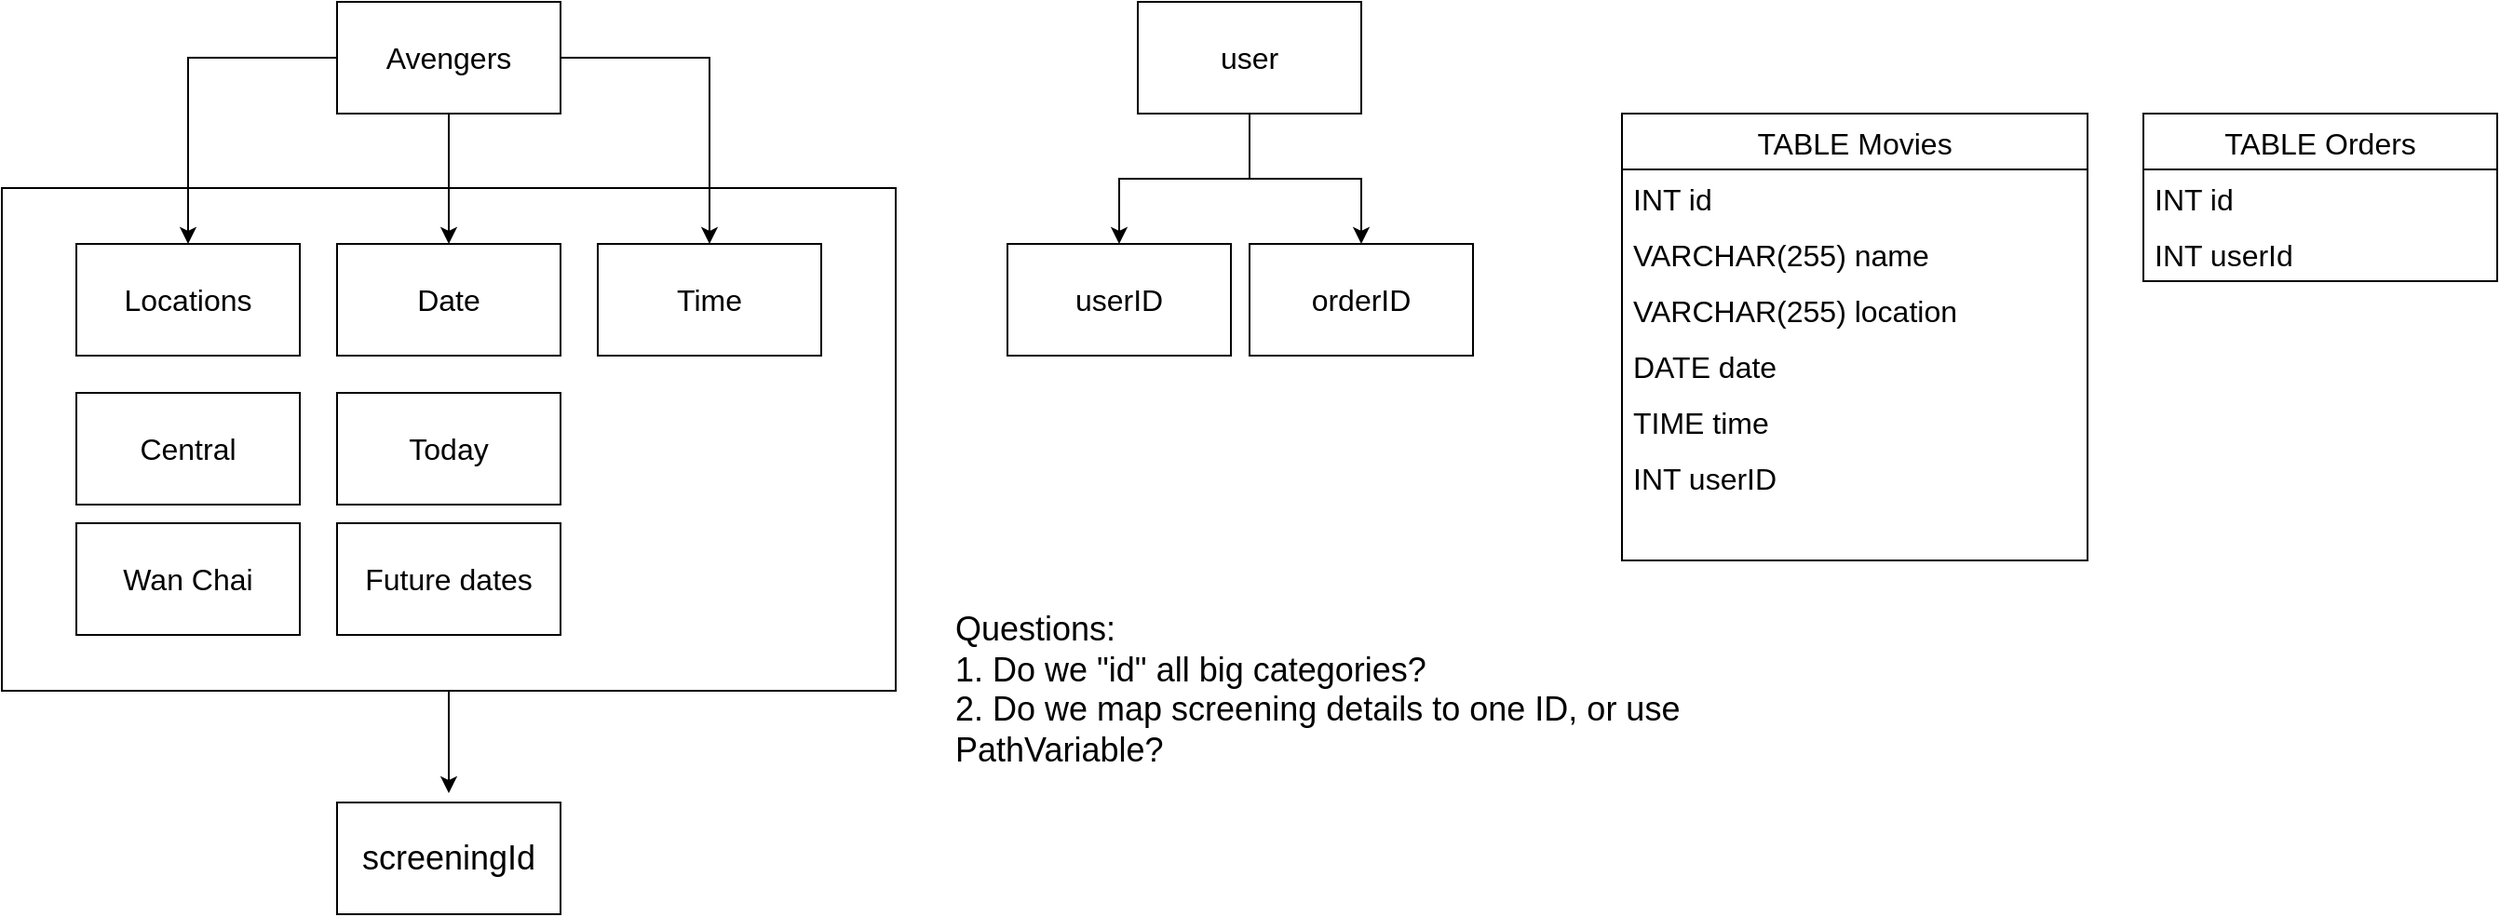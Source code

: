 <mxfile version="15.6.8" type="github" pages="2">
  <diagram id="inf0msOMzO1k1MvchSSj" name="Page-1">
    <mxGraphModel dx="1186" dy="738" grid="1" gridSize="10" guides="1" tooltips="1" connect="1" arrows="1" fold="1" page="1" pageScale="1" pageWidth="1654" pageHeight="1169" math="0" shadow="0">
      <root>
        <mxCell id="0" />
        <mxCell id="1" parent="0" />
        <mxCell id="XJIBHl0FXU8qW76EnuhN-33" style="edgeStyle=orthogonalEdgeStyle;rounded=0;orthogonalLoop=1;jettySize=auto;html=1;entryX=0.5;entryY=0;entryDx=0;entryDy=0;fontSize=18;" edge="1" parent="1" source="XJIBHl0FXU8qW76EnuhN-31">
          <mxGeometry relative="1" as="geometry">
            <mxPoint x="300" y="525" as="targetPoint" />
          </mxGeometry>
        </mxCell>
        <mxCell id="XJIBHl0FXU8qW76EnuhN-31" value="" style="rounded=0;whiteSpace=wrap;html=1;fontSize=18;align=left;verticalAlign=top;" vertex="1" parent="1">
          <mxGeometry x="60" y="200" width="480" height="270" as="geometry" />
        </mxCell>
        <mxCell id="XJIBHl0FXU8qW76EnuhN-2" value="TABLE Movies" style="swimlane;fontStyle=0;childLayout=stackLayout;horizontal=1;startSize=30;horizontalStack=0;resizeParent=1;resizeParentMax=0;resizeLast=0;collapsible=1;marginBottom=0;fontSize=16;" vertex="1" parent="1">
          <mxGeometry x="930" y="160" width="250" height="240" as="geometry" />
        </mxCell>
        <mxCell id="XJIBHl0FXU8qW76EnuhN-3" value="INT id" style="text;strokeColor=none;fillColor=none;align=left;verticalAlign=middle;spacingLeft=4;spacingRight=4;overflow=hidden;points=[[0,0.5],[1,0.5]];portConstraint=eastwest;rotatable=0;fontSize=16;" vertex="1" parent="XJIBHl0FXU8qW76EnuhN-2">
          <mxGeometry y="30" width="250" height="30" as="geometry" />
        </mxCell>
        <mxCell id="XJIBHl0FXU8qW76EnuhN-10" value="VARCHAR(255) name" style="text;strokeColor=none;fillColor=none;align=left;verticalAlign=middle;spacingLeft=4;spacingRight=4;overflow=hidden;points=[[0,0.5],[1,0.5]];portConstraint=eastwest;rotatable=0;fontSize=16;" vertex="1" parent="XJIBHl0FXU8qW76EnuhN-2">
          <mxGeometry y="60" width="250" height="30" as="geometry" />
        </mxCell>
        <mxCell id="XJIBHl0FXU8qW76EnuhN-11" value="VARCHAR(255) location" style="text;strokeColor=none;fillColor=none;align=left;verticalAlign=middle;spacingLeft=4;spacingRight=4;overflow=hidden;points=[[0,0.5],[1,0.5]];portConstraint=eastwest;rotatable=0;fontSize=16;" vertex="1" parent="XJIBHl0FXU8qW76EnuhN-2">
          <mxGeometry y="90" width="250" height="30" as="geometry" />
        </mxCell>
        <mxCell id="XJIBHl0FXU8qW76EnuhN-9" value="DATE date" style="text;strokeColor=none;fillColor=none;align=left;verticalAlign=middle;spacingLeft=4;spacingRight=4;overflow=hidden;points=[[0,0.5],[1,0.5]];portConstraint=eastwest;rotatable=0;fontSize=16;" vertex="1" parent="XJIBHl0FXU8qW76EnuhN-2">
          <mxGeometry y="120" width="250" height="30" as="geometry" />
        </mxCell>
        <mxCell id="XJIBHl0FXU8qW76EnuhN-8" value="TIME time" style="text;strokeColor=none;fillColor=none;align=left;verticalAlign=middle;spacingLeft=4;spacingRight=4;overflow=hidden;points=[[0,0.5],[1,0.5]];portConstraint=eastwest;rotatable=0;fontSize=16;" vertex="1" parent="XJIBHl0FXU8qW76EnuhN-2">
          <mxGeometry y="150" width="250" height="30" as="geometry" />
        </mxCell>
        <mxCell id="XJIBHl0FXU8qW76EnuhN-7" value="INT userID" style="text;strokeColor=none;fillColor=none;align=left;verticalAlign=middle;spacingLeft=4;spacingRight=4;overflow=hidden;points=[[0,0.5],[1,0.5]];portConstraint=eastwest;rotatable=0;fontSize=16;" vertex="1" parent="XJIBHl0FXU8qW76EnuhN-2">
          <mxGeometry y="180" width="250" height="30" as="geometry" />
        </mxCell>
        <mxCell id="XJIBHl0FXU8qW76EnuhN-6" style="text;strokeColor=none;fillColor=none;align=left;verticalAlign=middle;spacingLeft=4;spacingRight=4;overflow=hidden;points=[[0,0.5],[1,0.5]];portConstraint=eastwest;rotatable=0;fontSize=16;" vertex="1" parent="XJIBHl0FXU8qW76EnuhN-2">
          <mxGeometry y="210" width="250" height="30" as="geometry" />
        </mxCell>
        <mxCell id="XJIBHl0FXU8qW76EnuhN-20" style="edgeStyle=orthogonalEdgeStyle;rounded=0;orthogonalLoop=1;jettySize=auto;html=1;entryX=0.5;entryY=0;entryDx=0;entryDy=0;fontSize=16;" edge="1" parent="1" source="XJIBHl0FXU8qW76EnuhN-12" target="XJIBHl0FXU8qW76EnuhN-18">
          <mxGeometry relative="1" as="geometry" />
        </mxCell>
        <mxCell id="XJIBHl0FXU8qW76EnuhN-21" style="edgeStyle=orthogonalEdgeStyle;rounded=0;orthogonalLoop=1;jettySize=auto;html=1;entryX=0.5;entryY=0;entryDx=0;entryDy=0;fontSize=16;" edge="1" parent="1" source="XJIBHl0FXU8qW76EnuhN-12" target="XJIBHl0FXU8qW76EnuhN-19">
          <mxGeometry relative="1" as="geometry" />
        </mxCell>
        <mxCell id="XJIBHl0FXU8qW76EnuhN-22" style="edgeStyle=orthogonalEdgeStyle;rounded=0;orthogonalLoop=1;jettySize=auto;html=1;entryX=0.5;entryY=0;entryDx=0;entryDy=0;fontSize=16;" edge="1" parent="1" source="XJIBHl0FXU8qW76EnuhN-12" target="XJIBHl0FXU8qW76EnuhN-16">
          <mxGeometry relative="1" as="geometry" />
        </mxCell>
        <mxCell id="XJIBHl0FXU8qW76EnuhN-12" value="Avengers" style="rounded=0;whiteSpace=wrap;html=1;fontSize=16;" vertex="1" parent="1">
          <mxGeometry x="240" y="100" width="120" height="60" as="geometry" />
        </mxCell>
        <mxCell id="XJIBHl0FXU8qW76EnuhN-13" value="Central" style="rounded=0;whiteSpace=wrap;html=1;fontSize=16;" vertex="1" parent="1">
          <mxGeometry x="100" y="310" width="120" height="60" as="geometry" />
        </mxCell>
        <mxCell id="XJIBHl0FXU8qW76EnuhN-14" value="Wan Chai" style="rounded=0;whiteSpace=wrap;html=1;fontSize=16;" vertex="1" parent="1">
          <mxGeometry x="100" y="380" width="120" height="60" as="geometry" />
        </mxCell>
        <mxCell id="XJIBHl0FXU8qW76EnuhN-15" value="Today" style="rounded=0;whiteSpace=wrap;html=1;fontSize=16;" vertex="1" parent="1">
          <mxGeometry x="240" y="310" width="120" height="60" as="geometry" />
        </mxCell>
        <mxCell id="XJIBHl0FXU8qW76EnuhN-16" value="Time" style="rounded=0;whiteSpace=wrap;html=1;fontSize=16;" vertex="1" parent="1">
          <mxGeometry x="380" y="230" width="120" height="60" as="geometry" />
        </mxCell>
        <mxCell id="XJIBHl0FXU8qW76EnuhN-17" value="Future dates" style="rounded=0;whiteSpace=wrap;html=1;fontSize=16;" vertex="1" parent="1">
          <mxGeometry x="240" y="380" width="120" height="60" as="geometry" />
        </mxCell>
        <mxCell id="XJIBHl0FXU8qW76EnuhN-18" value="Locations" style="rounded=0;whiteSpace=wrap;html=1;fontSize=16;" vertex="1" parent="1">
          <mxGeometry x="100" y="230" width="120" height="60" as="geometry" />
        </mxCell>
        <mxCell id="XJIBHl0FXU8qW76EnuhN-19" value="Date" style="rounded=0;whiteSpace=wrap;html=1;fontSize=16;" vertex="1" parent="1">
          <mxGeometry x="240" y="230" width="120" height="60" as="geometry" />
        </mxCell>
        <mxCell id="XJIBHl0FXU8qW76EnuhN-25" style="edgeStyle=orthogonalEdgeStyle;rounded=0;orthogonalLoop=1;jettySize=auto;html=1;entryX=0.5;entryY=0;entryDx=0;entryDy=0;fontSize=16;" edge="1" parent="1" source="XJIBHl0FXU8qW76EnuhN-23" target="XJIBHl0FXU8qW76EnuhN-24">
          <mxGeometry relative="1" as="geometry" />
        </mxCell>
        <mxCell id="XJIBHl0FXU8qW76EnuhN-27" style="edgeStyle=orthogonalEdgeStyle;rounded=0;orthogonalLoop=1;jettySize=auto;html=1;entryX=0.5;entryY=0;entryDx=0;entryDy=0;fontSize=16;" edge="1" parent="1" source="XJIBHl0FXU8qW76EnuhN-23" target="XJIBHl0FXU8qW76EnuhN-26">
          <mxGeometry relative="1" as="geometry" />
        </mxCell>
        <mxCell id="XJIBHl0FXU8qW76EnuhN-23" value="user" style="rounded=0;whiteSpace=wrap;html=1;fontSize=16;" vertex="1" parent="1">
          <mxGeometry x="670" y="100" width="120" height="60" as="geometry" />
        </mxCell>
        <mxCell id="XJIBHl0FXU8qW76EnuhN-24" value="userID" style="rounded=0;whiteSpace=wrap;html=1;fontSize=16;" vertex="1" parent="1">
          <mxGeometry x="600" y="230" width="120" height="60" as="geometry" />
        </mxCell>
        <mxCell id="XJIBHl0FXU8qW76EnuhN-26" value="orderID" style="rounded=0;whiteSpace=wrap;html=1;fontSize=16;" vertex="1" parent="1">
          <mxGeometry x="730" y="230" width="120" height="60" as="geometry" />
        </mxCell>
        <mxCell id="XJIBHl0FXU8qW76EnuhN-30" value="Questions:&lt;br&gt;1. Do we &quot;id&quot; all big categories?&lt;br&gt;2. Do we map screening details to one ID, or use PathVariable?" style="text;html=1;strokeColor=none;fillColor=none;align=left;verticalAlign=top;whiteSpace=wrap;rounded=0;fontSize=18;" vertex="1" parent="1">
          <mxGeometry x="570" y="420" width="450" height="170" as="geometry" />
        </mxCell>
        <mxCell id="XJIBHl0FXU8qW76EnuhN-34" value="screeningId" style="rounded=0;whiteSpace=wrap;html=1;fontSize=18;align=center;verticalAlign=middle;" vertex="1" parent="1">
          <mxGeometry x="240" y="530" width="120" height="60" as="geometry" />
        </mxCell>
        <mxCell id="XJIBHl0FXU8qW76EnuhN-35" value="TABLE Orders" style="swimlane;fontStyle=0;childLayout=stackLayout;horizontal=1;startSize=30;horizontalStack=0;resizeParent=1;resizeParentMax=0;resizeLast=0;collapsible=1;marginBottom=0;fontSize=16;align=center;verticalAlign=middle;" vertex="1" parent="1">
          <mxGeometry x="1210" y="160" width="190" height="90" as="geometry" />
        </mxCell>
        <mxCell id="XJIBHl0FXU8qW76EnuhN-36" value="INT id" style="text;strokeColor=none;fillColor=none;align=left;verticalAlign=middle;spacingLeft=4;spacingRight=4;overflow=hidden;points=[[0,0.5],[1,0.5]];portConstraint=eastwest;rotatable=0;fontSize=16;" vertex="1" parent="XJIBHl0FXU8qW76EnuhN-35">
          <mxGeometry y="30" width="190" height="30" as="geometry" />
        </mxCell>
        <mxCell id="XJIBHl0FXU8qW76EnuhN-37" value="INT userId" style="text;strokeColor=none;fillColor=none;align=left;verticalAlign=middle;spacingLeft=4;spacingRight=4;overflow=hidden;points=[[0,0.5],[1,0.5]];portConstraint=eastwest;rotatable=0;fontSize=16;" vertex="1" parent="XJIBHl0FXU8qW76EnuhN-35">
          <mxGeometry y="60" width="190" height="30" as="geometry" />
        </mxCell>
      </root>
    </mxGraphModel>
  </diagram>
  <diagram id="grS8_UR6S99u-IbPH8pO" name="Page-2">
    <mxGraphModel dx="1395" dy="868" grid="1" gridSize="10" guides="1" tooltips="1" connect="1" arrows="1" fold="1" page="1" pageScale="1" pageWidth="1654" pageHeight="1169" math="0" shadow="0">
      <root>
        <mxCell id="7yAR-VL2dvo0NPLu3Ppd-0" />
        <mxCell id="7yAR-VL2dvo0NPLu3Ppd-1" parent="7yAR-VL2dvo0NPLu3Ppd-0" />
        <mxCell id="_8JNzzaA8c2axMnzPEc8-0" value="" style="rounded=0;whiteSpace=wrap;html=1;fontSize=20;align=center;verticalAlign=middle;" vertex="1" parent="7yAR-VL2dvo0NPLu3Ppd-1">
          <mxGeometry x="20" y="320" width="350" height="420" as="geometry" />
        </mxCell>
        <mxCell id="lydlfmzGHMB77oC5Nd6J-48" style="edgeStyle=orthogonalEdgeStyle;rounded=0;orthogonalLoop=1;jettySize=auto;html=1;exitX=0.5;exitY=0;exitDx=0;exitDy=0;fontSize=13;" edge="1" parent="7yAR-VL2dvo0NPLu3Ppd-1" source="_8JNzzaA8c2axMnzPEc8-1">
          <mxGeometry relative="1" as="geometry">
            <mxPoint x="194.667" y="180" as="targetPoint" />
          </mxGeometry>
        </mxCell>
        <mxCell id="lydlfmzGHMB77oC5Nd6J-50" style="edgeStyle=orthogonalEdgeStyle;rounded=0;orthogonalLoop=1;jettySize=auto;html=1;exitX=0.75;exitY=0;exitDx=0;exitDy=0;fontSize=16;" edge="1" parent="7yAR-VL2dvo0NPLu3Ppd-1" source="_8JNzzaA8c2axMnzPEc8-1">
          <mxGeometry relative="1" as="geometry">
            <mxPoint x="440" y="190" as="targetPoint" />
          </mxGeometry>
        </mxCell>
        <mxCell id="_8JNzzaA8c2axMnzPEc8-1" value="Header&lt;br&gt;(Permanent)" style="rounded=0;whiteSpace=wrap;html=1;fontSize=20;align=center;verticalAlign=middle;" vertex="1" parent="7yAR-VL2dvo0NPLu3Ppd-1">
          <mxGeometry x="40" y="340" width="310" height="80" as="geometry" />
        </mxCell>
        <mxCell id="lydlfmzGHMB77oC5Nd6J-47" style="edgeStyle=orthogonalEdgeStyle;rounded=0;orthogonalLoop=1;jettySize=auto;html=1;entryX=-0.006;entryY=0.528;entryDx=0;entryDy=0;entryPerimeter=0;fontSize=13;" edge="1" parent="7yAR-VL2dvo0NPLu3Ppd-1" source="_8JNzzaA8c2axMnzPEc8-2" target="lydlfmzGHMB77oC5Nd6J-0">
          <mxGeometry relative="1" as="geometry" />
        </mxCell>
        <mxCell id="_8JNzzaA8c2axMnzPEc8-2" value="Navigation" style="rounded=0;whiteSpace=wrap;html=1;fontSize=20;align=center;verticalAlign=middle;" vertex="1" parent="7yAR-VL2dvo0NPLu3Ppd-1">
          <mxGeometry x="40" y="430" width="310" height="220" as="geometry" />
        </mxCell>
        <mxCell id="lydlfmzGHMB77oC5Nd6J-52" style="edgeStyle=orthogonalEdgeStyle;rounded=0;orthogonalLoop=1;jettySize=auto;html=1;exitX=0.5;exitY=1;exitDx=0;exitDy=0;fontSize=16;" edge="1" parent="7yAR-VL2dvo0NPLu3Ppd-1" source="_8JNzzaA8c2axMnzPEc8-3">
          <mxGeometry relative="1" as="geometry">
            <mxPoint x="320" y="930" as="targetPoint" />
            <Array as="points">
              <mxPoint x="195" y="930" />
            </Array>
          </mxGeometry>
        </mxCell>
        <mxCell id="_8JNzzaA8c2axMnzPEc8-3" value="Footer&lt;br&gt;(Permanent)" style="rounded=0;whiteSpace=wrap;html=1;fontSize=20;align=center;verticalAlign=middle;" vertex="1" parent="7yAR-VL2dvo0NPLu3Ppd-1">
          <mxGeometry x="40" y="670" width="310" height="60" as="geometry" />
        </mxCell>
        <mxCell id="lydlfmzGHMB77oC5Nd6J-55" value="" style="edgeStyle=orthogonalEdgeStyle;rounded=0;orthogonalLoop=1;jettySize=auto;html=1;fontSize=16;" edge="1" parent="7yAR-VL2dvo0NPLu3Ppd-1" source="lydlfmzGHMB77oC5Nd6J-0" target="lydlfmzGHMB77oC5Nd6J-54">
          <mxGeometry relative="1" as="geometry" />
        </mxCell>
        <mxCell id="lydlfmzGHMB77oC5Nd6J-0" value="" style="rounded=0;whiteSpace=wrap;html=1;fontSize=20;align=center;verticalAlign=middle;" vertex="1" parent="7yAR-VL2dvo0NPLu3Ppd-1">
          <mxGeometry x="420" y="325" width="350" height="410" as="geometry" />
        </mxCell>
        <mxCell id="lydlfmzGHMB77oC5Nd6J-29" style="edgeStyle=orthogonalEdgeStyle;rounded=0;orthogonalLoop=1;jettySize=auto;html=1;exitX=1;exitY=0.5;exitDx=0;exitDy=0;entryX=0;entryY=0.134;entryDx=0;entryDy=0;entryPerimeter=0;fontSize=16;" edge="1" parent="7yAR-VL2dvo0NPLu3Ppd-1" source="lydlfmzGHMB77oC5Nd6J-1" target="lydlfmzGHMB77oC5Nd6J-11">
          <mxGeometry relative="1" as="geometry">
            <Array as="points">
              <mxPoint x="530" y="430" />
              <mxPoint x="530" y="380" />
            </Array>
          </mxGeometry>
        </mxCell>
        <mxCell id="lydlfmzGHMB77oC5Nd6J-1" value="Movie poster" style="rounded=0;whiteSpace=wrap;html=1;fontSize=16;align=center;verticalAlign=middle;" vertex="1" parent="7yAR-VL2dvo0NPLu3Ppd-1">
          <mxGeometry x="470" y="400" width="120" height="60" as="geometry" />
        </mxCell>
        <mxCell id="lydlfmzGHMB77oC5Nd6J-3" value="Movie name" style="text;html=1;strokeColor=none;fillColor=none;align=center;verticalAlign=middle;whiteSpace=wrap;rounded=0;fontSize=16;" vertex="1" parent="7yAR-VL2dvo0NPLu3Ppd-1">
          <mxGeometry x="500" y="470" width="60" height="30" as="geometry" />
        </mxCell>
        <mxCell id="lydlfmzGHMB77oC5Nd6J-4" value="Movie poster" style="rounded=0;whiteSpace=wrap;html=1;fontSize=16;align=center;verticalAlign=middle;" vertex="1" parent="7yAR-VL2dvo0NPLu3Ppd-1">
          <mxGeometry x="600" y="400" width="120" height="60" as="geometry" />
        </mxCell>
        <mxCell id="lydlfmzGHMB77oC5Nd6J-5" value="Movie name" style="text;html=1;strokeColor=none;fillColor=none;align=center;verticalAlign=middle;whiteSpace=wrap;rounded=0;fontSize=16;" vertex="1" parent="7yAR-VL2dvo0NPLu3Ppd-1">
          <mxGeometry x="630" y="470" width="60" height="30" as="geometry" />
        </mxCell>
        <mxCell id="lydlfmzGHMB77oC5Nd6J-6" value="Movie poster" style="rounded=0;whiteSpace=wrap;html=1;fontSize=16;align=center;verticalAlign=middle;" vertex="1" parent="7yAR-VL2dvo0NPLu3Ppd-1">
          <mxGeometry x="470" y="535" width="120" height="60" as="geometry" />
        </mxCell>
        <mxCell id="lydlfmzGHMB77oC5Nd6J-7" value="Movie name" style="text;html=1;strokeColor=none;fillColor=none;align=center;verticalAlign=middle;whiteSpace=wrap;rounded=0;fontSize=16;" vertex="1" parent="7yAR-VL2dvo0NPLu3Ppd-1">
          <mxGeometry x="500" y="605" width="60" height="30" as="geometry" />
        </mxCell>
        <mxCell id="lydlfmzGHMB77oC5Nd6J-8" value="Movie poster" style="rounded=0;whiteSpace=wrap;html=1;fontSize=16;align=center;verticalAlign=middle;" vertex="1" parent="7yAR-VL2dvo0NPLu3Ppd-1">
          <mxGeometry x="600" y="535" width="120" height="60" as="geometry" />
        </mxCell>
        <mxCell id="lydlfmzGHMB77oC5Nd6J-9" value="Movie name" style="text;html=1;strokeColor=none;fillColor=none;align=center;verticalAlign=middle;whiteSpace=wrap;rounded=0;fontSize=16;" vertex="1" parent="7yAR-VL2dvo0NPLu3Ppd-1">
          <mxGeometry x="630" y="605" width="60" height="30" as="geometry" />
        </mxCell>
        <mxCell id="lydlfmzGHMB77oC5Nd6J-11" value="" style="rounded=0;whiteSpace=wrap;html=1;fontSize=20;align=center;verticalAlign=middle;" vertex="1" parent="7yAR-VL2dvo0NPLu3Ppd-1">
          <mxGeometry x="810" y="325" width="350" height="410" as="geometry" />
        </mxCell>
        <mxCell id="lydlfmzGHMB77oC5Nd6J-12" value="Movie poster" style="rounded=0;whiteSpace=wrap;html=1;fontSize=16;align=center;verticalAlign=middle;" vertex="1" parent="7yAR-VL2dvo0NPLu3Ppd-1">
          <mxGeometry x="840" y="370" width="300" height="110" as="geometry" />
        </mxCell>
        <mxCell id="lydlfmzGHMB77oC5Nd6J-13" value="Movie details" style="rounded=0;whiteSpace=wrap;html=1;fontSize=16;align=center;verticalAlign=middle;" vertex="1" parent="7yAR-VL2dvo0NPLu3Ppd-1">
          <mxGeometry x="840" y="490" width="300" height="90" as="geometry" />
        </mxCell>
        <mxCell id="lydlfmzGHMB77oC5Nd6J-16" value="" style="shape=table;html=1;whiteSpace=wrap;startSize=0;container=1;collapsible=0;childLayout=tableLayout;fontSize=16;align=center;verticalAlign=middle;" vertex="1" parent="7yAR-VL2dvo0NPLu3Ppd-1">
          <mxGeometry x="840" y="590" width="300" height="120" as="geometry" />
        </mxCell>
        <mxCell id="lydlfmzGHMB77oC5Nd6J-17" value="" style="shape=partialRectangle;html=1;whiteSpace=wrap;collapsible=0;dropTarget=0;pointerEvents=0;fillColor=none;top=0;left=0;bottom=0;right=0;points=[[0,0.5],[1,0.5]];portConstraint=eastwest;fontSize=16;align=center;verticalAlign=middle;" vertex="1" parent="lydlfmzGHMB77oC5Nd6J-16">
          <mxGeometry width="300" height="40" as="geometry" />
        </mxCell>
        <mxCell id="lydlfmzGHMB77oC5Nd6J-18" value="Location" style="shape=partialRectangle;html=1;whiteSpace=wrap;connectable=0;fillColor=none;top=0;left=0;bottom=0;right=0;overflow=hidden;pointerEvents=1;fontSize=16;align=center;verticalAlign=middle;" vertex="1" parent="lydlfmzGHMB77oC5Nd6J-17">
          <mxGeometry width="150" height="40" as="geometry">
            <mxRectangle width="150" height="40" as="alternateBounds" />
          </mxGeometry>
        </mxCell>
        <mxCell id="lydlfmzGHMB77oC5Nd6J-19" value="Time menu" style="shape=partialRectangle;html=1;whiteSpace=wrap;connectable=0;fillColor=none;top=0;left=0;bottom=0;right=0;overflow=hidden;pointerEvents=1;fontSize=16;align=center;verticalAlign=middle;" vertex="1" parent="lydlfmzGHMB77oC5Nd6J-17">
          <mxGeometry x="150" width="150" height="40" as="geometry">
            <mxRectangle width="150" height="40" as="alternateBounds" />
          </mxGeometry>
        </mxCell>
        <mxCell id="lydlfmzGHMB77oC5Nd6J-21" value="" style="shape=partialRectangle;html=1;whiteSpace=wrap;collapsible=0;dropTarget=0;pointerEvents=0;fillColor=none;top=0;left=0;bottom=0;right=0;points=[[0,0.5],[1,0.5]];portConstraint=eastwest;fontSize=16;align=center;verticalAlign=middle;" vertex="1" parent="lydlfmzGHMB77oC5Nd6J-16">
          <mxGeometry y="40" width="300" height="40" as="geometry" />
        </mxCell>
        <mxCell id="lydlfmzGHMB77oC5Nd6J-22" value="Location" style="shape=partialRectangle;html=1;whiteSpace=wrap;connectable=0;fillColor=none;top=0;left=0;bottom=0;right=0;overflow=hidden;pointerEvents=1;fontSize=16;align=center;verticalAlign=middle;" vertex="1" parent="lydlfmzGHMB77oC5Nd6J-21">
          <mxGeometry width="150" height="40" as="geometry">
            <mxRectangle width="150" height="40" as="alternateBounds" />
          </mxGeometry>
        </mxCell>
        <mxCell id="lydlfmzGHMB77oC5Nd6J-23" value="&lt;span&gt;Time menu&lt;/span&gt;" style="shape=partialRectangle;html=1;whiteSpace=wrap;connectable=0;fillColor=none;top=0;left=0;bottom=0;right=0;overflow=hidden;pointerEvents=1;fontSize=16;align=center;verticalAlign=middle;" vertex="1" parent="lydlfmzGHMB77oC5Nd6J-21">
          <mxGeometry x="150" width="150" height="40" as="geometry">
            <mxRectangle width="150" height="40" as="alternateBounds" />
          </mxGeometry>
        </mxCell>
        <mxCell id="lydlfmzGHMB77oC5Nd6J-25" value="" style="shape=partialRectangle;html=1;whiteSpace=wrap;collapsible=0;dropTarget=0;pointerEvents=0;fillColor=none;top=0;left=0;bottom=0;right=0;points=[[0,0.5],[1,0.5]];portConstraint=eastwest;fontSize=16;align=center;verticalAlign=middle;" vertex="1" parent="lydlfmzGHMB77oC5Nd6J-16">
          <mxGeometry y="80" width="300" height="40" as="geometry" />
        </mxCell>
        <mxCell id="lydlfmzGHMB77oC5Nd6J-26" value="Location" style="shape=partialRectangle;html=1;whiteSpace=wrap;connectable=0;fillColor=none;top=0;left=0;bottom=0;right=0;overflow=hidden;pointerEvents=1;fontSize=16;align=center;verticalAlign=middle;" vertex="1" parent="lydlfmzGHMB77oC5Nd6J-25">
          <mxGeometry width="150" height="40" as="geometry">
            <mxRectangle width="150" height="40" as="alternateBounds" />
          </mxGeometry>
        </mxCell>
        <mxCell id="lydlfmzGHMB77oC5Nd6J-27" value="&lt;span&gt;Time menu&lt;/span&gt;" style="shape=partialRectangle;html=1;whiteSpace=wrap;connectable=0;fillColor=none;top=0;left=0;bottom=0;right=0;overflow=hidden;pointerEvents=1;fontSize=16;align=center;verticalAlign=middle;" vertex="1" parent="lydlfmzGHMB77oC5Nd6J-25">
          <mxGeometry x="150" width="150" height="40" as="geometry">
            <mxRectangle width="150" height="40" as="alternateBounds" />
          </mxGeometry>
        </mxCell>
        <mxCell id="lydlfmzGHMB77oC5Nd6J-39" style="edgeStyle=orthogonalEdgeStyle;rounded=0;orthogonalLoop=1;jettySize=auto;html=1;fontSize=16;" edge="1" parent="7yAR-VL2dvo0NPLu3Ppd-1" source="lydlfmzGHMB77oC5Nd6J-30" target="lydlfmzGHMB77oC5Nd6J-40">
          <mxGeometry relative="1" as="geometry">
            <mxPoint x="1385" y="830" as="targetPoint" />
          </mxGeometry>
        </mxCell>
        <mxCell id="lydlfmzGHMB77oC5Nd6J-30" value="" style="rounded=0;whiteSpace=wrap;html=1;fontSize=20;align=center;verticalAlign=middle;" vertex="1" parent="7yAR-VL2dvo0NPLu3Ppd-1">
          <mxGeometry x="1210" y="325" width="350" height="410" as="geometry" />
        </mxCell>
        <mxCell id="lydlfmzGHMB77oC5Nd6J-31" value="Movie details" style="text;html=1;strokeColor=none;fillColor=none;align=center;verticalAlign=middle;whiteSpace=wrap;rounded=0;fontSize=16;" vertex="1" parent="7yAR-VL2dvo0NPLu3Ppd-1">
          <mxGeometry x="1350" y="360" width="60" height="30" as="geometry" />
        </mxCell>
        <mxCell id="lydlfmzGHMB77oC5Nd6J-32" value="Seating plan&lt;br&gt;(Individual seats as sub-component)" style="rounded=0;whiteSpace=wrap;html=1;fontSize=16;align=center;verticalAlign=middle;" vertex="1" parent="7yAR-VL2dvo0NPLu3Ppd-1">
          <mxGeometry x="1230" y="410" width="310" height="270" as="geometry" />
        </mxCell>
        <mxCell id="lydlfmzGHMB77oC5Nd6J-38" style="edgeStyle=orthogonalEdgeStyle;rounded=0;orthogonalLoop=1;jettySize=auto;html=1;exitX=1;exitY=0.5;exitDx=0;exitDy=0;entryX=-0.003;entryY=0.439;entryDx=0;entryDy=0;entryPerimeter=0;fontSize=16;" edge="1" parent="7yAR-VL2dvo0NPLu3Ppd-1" source="lydlfmzGHMB77oC5Nd6J-33" target="lydlfmzGHMB77oC5Nd6J-35">
          <mxGeometry relative="1" as="geometry">
            <Array as="points">
              <mxPoint x="1590" y="705" />
              <mxPoint x="1590" y="505" />
            </Array>
          </mxGeometry>
        </mxCell>
        <mxCell id="lydlfmzGHMB77oC5Nd6J-33" value="Confirm" style="rounded=0;whiteSpace=wrap;html=1;fontSize=16;align=center;verticalAlign=middle;" vertex="1" parent="7yAR-VL2dvo0NPLu3Ppd-1">
          <mxGeometry x="1320" y="690" width="120" height="30" as="geometry" />
        </mxCell>
        <mxCell id="lydlfmzGHMB77oC5Nd6J-34" style="edgeStyle=orthogonalEdgeStyle;rounded=0;orthogonalLoop=1;jettySize=auto;html=1;exitX=1;exitY=0.5;exitDx=0;exitDy=0;fontSize=16;" edge="1" parent="7yAR-VL2dvo0NPLu3Ppd-1" source="lydlfmzGHMB77oC5Nd6J-17" target="lydlfmzGHMB77oC5Nd6J-30">
          <mxGeometry relative="1" as="geometry" />
        </mxCell>
        <mxCell id="lydlfmzGHMB77oC5Nd6J-35" value="" style="rounded=0;whiteSpace=wrap;html=1;fontSize=20;align=center;verticalAlign=middle;" vertex="1" parent="7yAR-VL2dvo0NPLu3Ppd-1">
          <mxGeometry x="1620" y="325" width="350" height="410" as="geometry" />
        </mxCell>
        <mxCell id="lydlfmzGHMB77oC5Nd6J-36" value="Input payment information" style="rounded=0;whiteSpace=wrap;html=1;fontSize=16;align=center;verticalAlign=middle;" vertex="1" parent="7yAR-VL2dvo0NPLu3Ppd-1">
          <mxGeometry x="1654" y="410" width="286" height="260" as="geometry" />
        </mxCell>
        <mxCell id="lydlfmzGHMB77oC5Nd6J-45" style="edgeStyle=orthogonalEdgeStyle;rounded=0;orthogonalLoop=1;jettySize=auto;html=1;exitX=1;exitY=0.5;exitDx=0;exitDy=0;entryX=0.003;entryY=0.463;entryDx=0;entryDy=0;entryPerimeter=0;fontSize=16;" edge="1" parent="7yAR-VL2dvo0NPLu3Ppd-1" source="lydlfmzGHMB77oC5Nd6J-37" target="lydlfmzGHMB77oC5Nd6J-42">
          <mxGeometry relative="1" as="geometry">
            <Array as="points">
              <mxPoint x="2000" y="705" />
              <mxPoint x="2000" y="515" />
            </Array>
          </mxGeometry>
        </mxCell>
        <mxCell id="lydlfmzGHMB77oC5Nd6J-37" value="Confirm" style="rounded=0;whiteSpace=wrap;html=1;fontSize=16;align=center;verticalAlign=middle;" vertex="1" parent="7yAR-VL2dvo0NPLu3Ppd-1">
          <mxGeometry x="1735" y="690" width="120" height="30" as="geometry" />
        </mxCell>
        <mxCell id="lydlfmzGHMB77oC5Nd6J-40" value="Snack Page...?" style="rounded=0;whiteSpace=wrap;html=1;fontSize=16;align=center;verticalAlign=middle;" vertex="1" parent="7yAR-VL2dvo0NPLu3Ppd-1">
          <mxGeometry x="1325" y="800" width="120" height="60" as="geometry" />
        </mxCell>
        <mxCell id="lydlfmzGHMB77oC5Nd6J-42" value="" style="rounded=0;whiteSpace=wrap;html=1;fontSize=20;align=center;verticalAlign=middle;" vertex="1" parent="7yAR-VL2dvo0NPLu3Ppd-1">
          <mxGeometry x="2030" y="325" width="350" height="410" as="geometry" />
        </mxCell>
        <mxCell id="lydlfmzGHMB77oC5Nd6J-43" value="Payment success!" style="rounded=0;whiteSpace=wrap;html=1;fontSize=16;align=center;verticalAlign=middle;" vertex="1" parent="7yAR-VL2dvo0NPLu3Ppd-1">
          <mxGeometry x="2080" y="410" width="260" height="250" as="geometry" />
        </mxCell>
        <mxCell id="lydlfmzGHMB77oC5Nd6J-46" value="&lt;font style=&quot;font-size: 13px&quot;&gt;Make more order&lt;/font&gt;" style="rounded=0;whiteSpace=wrap;html=1;fontSize=16;align=center;verticalAlign=middle;" vertex="1" parent="7yAR-VL2dvo0NPLu3Ppd-1">
          <mxGeometry x="2150" y="685" width="120" height="30" as="geometry" />
        </mxCell>
        <mxCell id="lydlfmzGHMB77oC5Nd6J-49" value="&lt;font style=&quot;font-size: 16px&quot;&gt;My Cart&lt;/font&gt;" style="rounded=0;whiteSpace=wrap;html=1;fontSize=13;align=center;verticalAlign=middle;" vertex="1" parent="7yAR-VL2dvo0NPLu3Ppd-1">
          <mxGeometry x="135" y="120" width="120" height="60" as="geometry" />
        </mxCell>
        <mxCell id="lydlfmzGHMB77oC5Nd6J-51" value="My orders" style="rounded=0;whiteSpace=wrap;html=1;fontSize=16;align=center;verticalAlign=middle;" vertex="1" parent="7yAR-VL2dvo0NPLu3Ppd-1">
          <mxGeometry x="380" y="130" width="120" height="60" as="geometry" />
        </mxCell>
        <mxCell id="lydlfmzGHMB77oC5Nd6J-53" value="Links to FB/IG/..." style="rounded=0;whiteSpace=wrap;html=1;fontSize=16;align=center;verticalAlign=middle;" vertex="1" parent="7yAR-VL2dvo0NPLu3Ppd-1">
          <mxGeometry x="320" y="900" width="120" height="60" as="geometry" />
        </mxCell>
        <mxCell id="lydlfmzGHMB77oC5Nd6J-54" value="Multiple pages" style="rounded=0;whiteSpace=wrap;html=1;fontSize=20;align=center;verticalAlign=middle;" vertex="1" parent="7yAR-VL2dvo0NPLu3Ppd-1">
          <mxGeometry x="420" y="815" width="350" height="65" as="geometry" />
        </mxCell>
      </root>
    </mxGraphModel>
  </diagram>
</mxfile>
